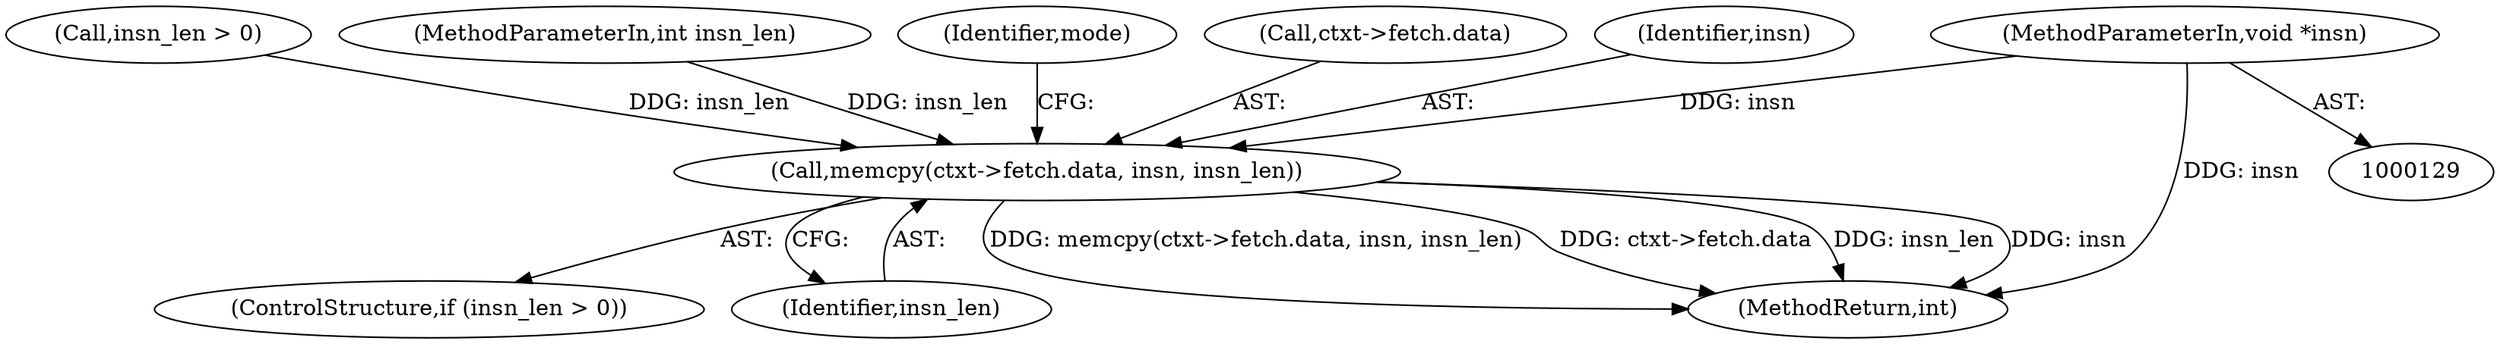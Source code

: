 digraph "0_linux_a430c9166312e1aa3d80bce32374233bdbfeba32@pointer" {
"1000131" [label="(MethodParameterIn,void *insn)"];
"1000209" [label="(Call,memcpy(ctxt->fetch.data, insn, insn_len))"];
"1000205" [label="(ControlStructure,if (insn_len > 0))"];
"1000206" [label="(Call,insn_len > 0)"];
"1000216" [label="(Identifier,insn_len)"];
"1000132" [label="(MethodParameterIn,int insn_len)"];
"1000231" [label="(Identifier,mode)"];
"1000209" [label="(Call,memcpy(ctxt->fetch.data, insn, insn_len))"];
"1000210" [label="(Call,ctxt->fetch.data)"];
"1000131" [label="(MethodParameterIn,void *insn)"];
"1000215" [label="(Identifier,insn)"];
"1001017" [label="(MethodReturn,int)"];
"1000131" -> "1000129"  [label="AST: "];
"1000131" -> "1001017"  [label="DDG: insn"];
"1000131" -> "1000209"  [label="DDG: insn"];
"1000209" -> "1000205"  [label="AST: "];
"1000209" -> "1000216"  [label="CFG: "];
"1000210" -> "1000209"  [label="AST: "];
"1000215" -> "1000209"  [label="AST: "];
"1000216" -> "1000209"  [label="AST: "];
"1000231" -> "1000209"  [label="CFG: "];
"1000209" -> "1001017"  [label="DDG: memcpy(ctxt->fetch.data, insn, insn_len)"];
"1000209" -> "1001017"  [label="DDG: ctxt->fetch.data"];
"1000209" -> "1001017"  [label="DDG: insn_len"];
"1000209" -> "1001017"  [label="DDG: insn"];
"1000206" -> "1000209"  [label="DDG: insn_len"];
"1000132" -> "1000209"  [label="DDG: insn_len"];
}
